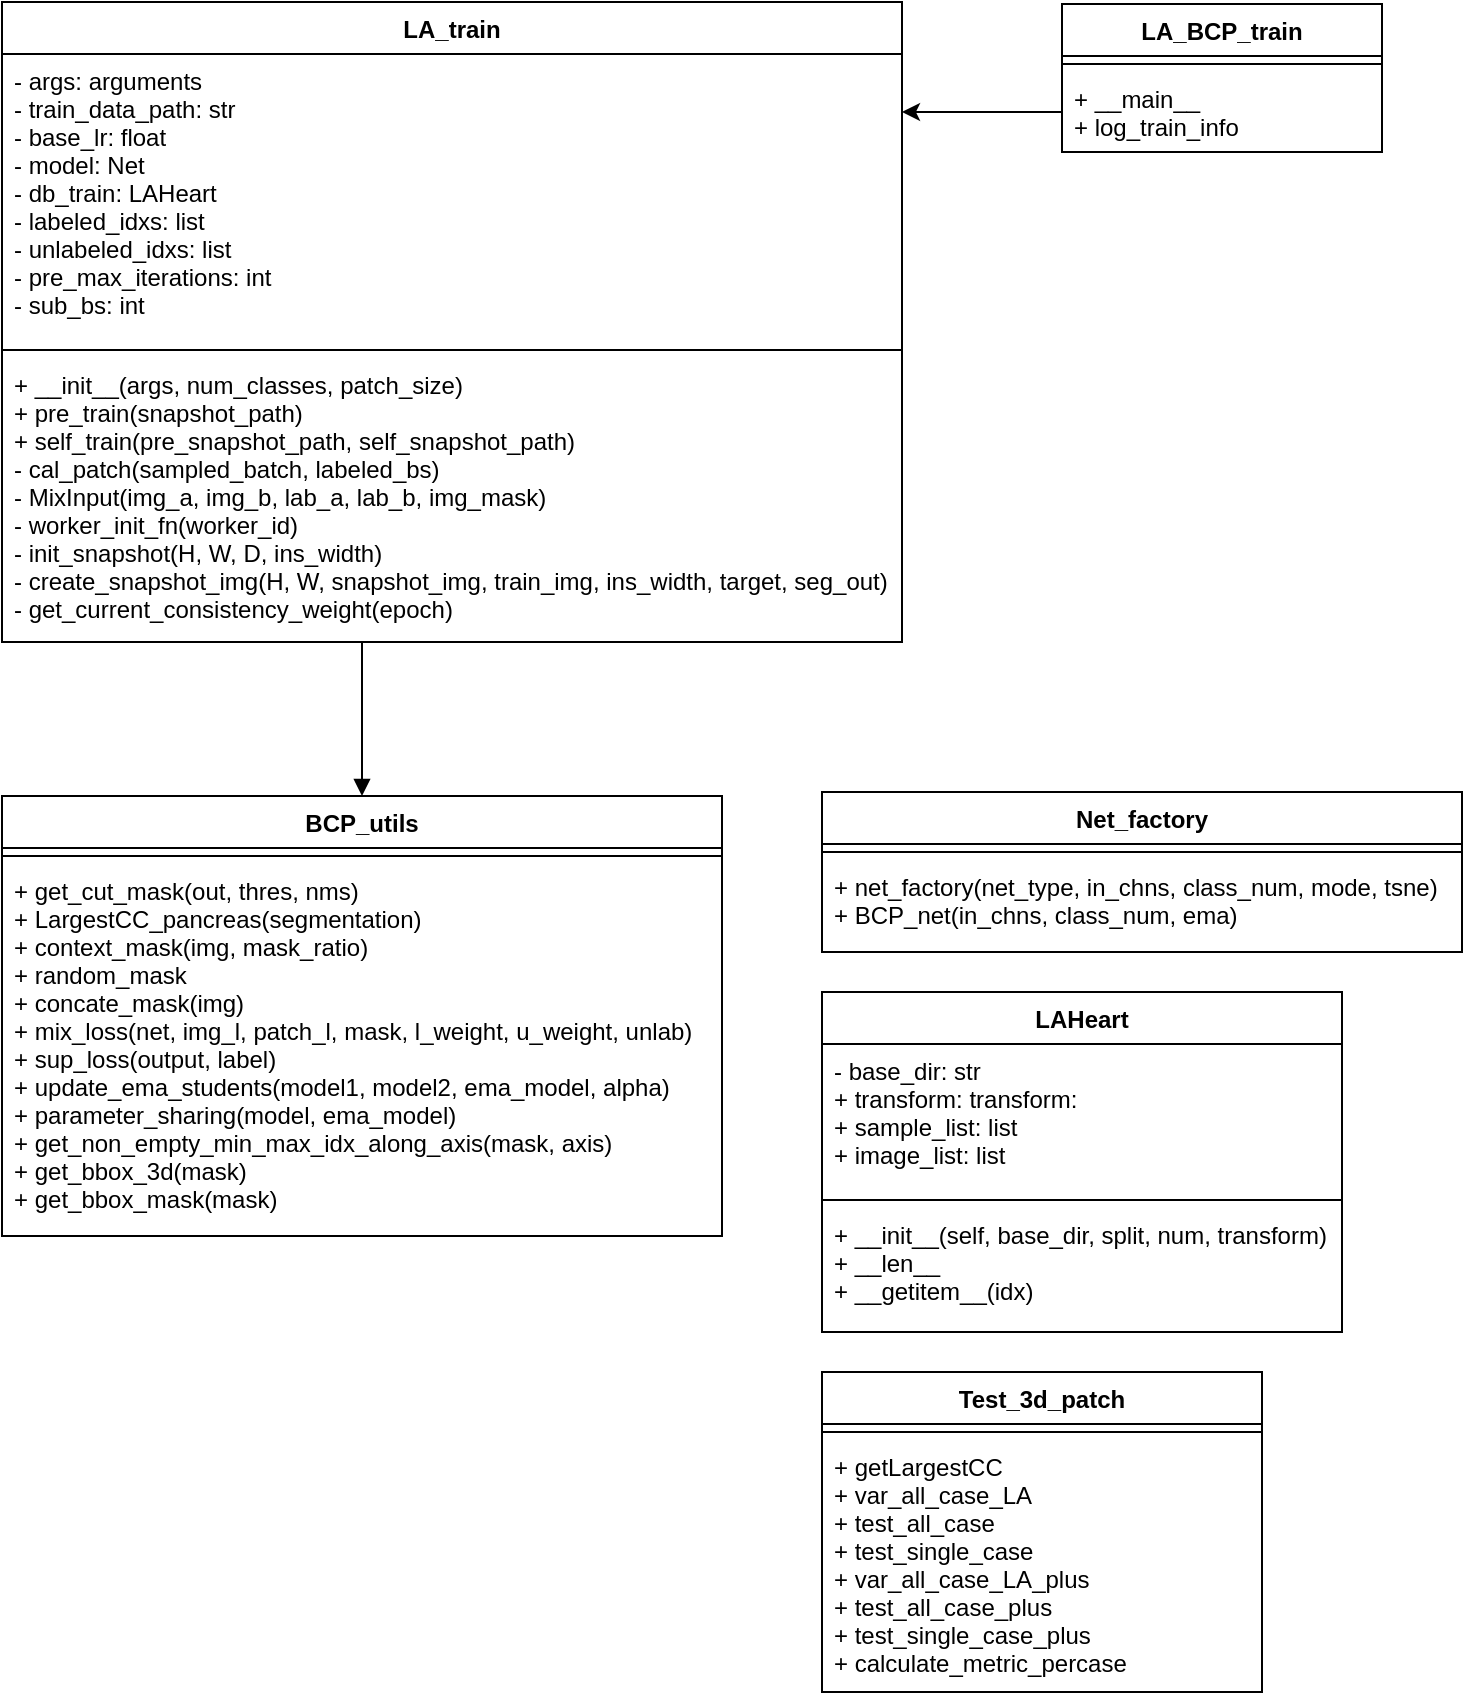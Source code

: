 <mxfile>
    <diagram id="UNuW0fMohpULheiETjqr" name="Page-1">
        <mxGraphModel dx="1336" dy="585" grid="1" gridSize="10" guides="1" tooltips="1" connect="1" arrows="1" fold="1" page="1" pageScale="1" pageWidth="850" pageHeight="1100" math="0" shadow="0">
            <root>
                <mxCell id="0"/>
                <mxCell id="1" parent="0"/>
                <mxCell id="2" value="LA_train" style="swimlane;fontStyle=1;align=center;verticalAlign=top;childLayout=stackLayout;horizontal=1;startSize=26;horizontalStack=0;resizeParent=1;resizeParentMax=0;resizeLast=0;collapsible=1;marginBottom=0;" parent="1" vertex="1">
                    <mxGeometry x="60" y="115" width="450" height="320" as="geometry"/>
                </mxCell>
                <mxCell id="3" value="- args: arguments&#10;- train_data_path: str&#10;- base_lr: float&#10;- model: Net&#10;- db_train: LAHeart&#10;- labeled_idxs: list&#10;- unlabeled_idxs: list&#10;- pre_max_iterations: int&#10;- sub_bs: int" style="text;strokeColor=none;fillColor=none;align=left;verticalAlign=top;spacingLeft=4;spacingRight=4;overflow=hidden;rotatable=0;points=[[0,0.5],[1,0.5]];portConstraint=eastwest;" parent="2" vertex="1">
                    <mxGeometry y="26" width="450" height="144" as="geometry"/>
                </mxCell>
                <mxCell id="4" value="" style="line;strokeWidth=1;fillColor=none;align=left;verticalAlign=middle;spacingTop=-1;spacingLeft=3;spacingRight=3;rotatable=0;labelPosition=right;points=[];portConstraint=eastwest;strokeColor=inherit;" parent="2" vertex="1">
                    <mxGeometry y="170" width="450" height="8" as="geometry"/>
                </mxCell>
                <mxCell id="5" value="+ __init__(args, num_classes, patch_size)&#10; + pre_train(snapshot_path)&#10; + self_train(pre_snapshot_path, self_snapshot_path)&#10; - cal_patch(sampled_batch, labeled_bs)&#10; - MixInput(img_a, img_b, lab_a, lab_b, img_mask)&#10; - worker_init_fn(worker_id)&#10; - init_snapshot(H, W, D, ins_width)&#10; - create_snapshot_img(H, W, snapshot_img, train_img, ins_width, target, seg_out)&#10; - get_current_consistency_weight(epoch)&#10;" style="text;strokeColor=none;fillColor=none;align=left;verticalAlign=top;spacingLeft=4;spacingRight=4;overflow=hidden;rotatable=0;points=[[0,0.5],[1,0.5]];portConstraint=eastwest;" parent="2" vertex="1">
                    <mxGeometry y="178" width="450" height="142" as="geometry"/>
                </mxCell>
                <mxCell id="6" value="LA_BCP_train" style="swimlane;fontStyle=1;align=center;verticalAlign=top;childLayout=stackLayout;horizontal=1;startSize=26;horizontalStack=0;resizeParent=1;resizeParentMax=0;resizeLast=0;collapsible=1;marginBottom=0;" vertex="1" parent="1">
                    <mxGeometry x="590" y="116" width="160" height="74" as="geometry"/>
                </mxCell>
                <mxCell id="8" value="" style="line;strokeWidth=1;fillColor=none;align=left;verticalAlign=middle;spacingTop=-1;spacingLeft=3;spacingRight=3;rotatable=0;labelPosition=right;points=[];portConstraint=eastwest;strokeColor=inherit;" vertex="1" parent="6">
                    <mxGeometry y="26" width="160" height="8" as="geometry"/>
                </mxCell>
                <mxCell id="9" value="+ __main__&#10;+ log_train_info" style="text;strokeColor=none;fillColor=none;align=left;verticalAlign=top;spacingLeft=4;spacingRight=4;overflow=hidden;rotatable=0;points=[[0,0.5],[1,0.5]];portConstraint=eastwest;" vertex="1" parent="6">
                    <mxGeometry y="34" width="160" height="40" as="geometry"/>
                </mxCell>
                <mxCell id="10" style="edgeStyle=none;html=1;exitX=0;exitY=0.5;exitDx=0;exitDy=0;" edge="1" parent="1" source="9">
                    <mxGeometry relative="1" as="geometry">
                        <mxPoint x="510" y="170" as="targetPoint"/>
                    </mxGeometry>
                </mxCell>
                <mxCell id="11" value="BCP_utils" style="swimlane;fontStyle=1;align=center;verticalAlign=top;childLayout=stackLayout;horizontal=1;startSize=26;horizontalStack=0;resizeParent=1;resizeParentMax=0;resizeLast=0;collapsible=1;marginBottom=0;" vertex="1" parent="1">
                    <mxGeometry x="60" y="512" width="360" height="220" as="geometry"/>
                </mxCell>
                <mxCell id="13" value="" style="line;strokeWidth=1;fillColor=none;align=left;verticalAlign=middle;spacingTop=-1;spacingLeft=3;spacingRight=3;rotatable=0;labelPosition=right;points=[];portConstraint=eastwest;strokeColor=inherit;" vertex="1" parent="11">
                    <mxGeometry y="26" width="360" height="8" as="geometry"/>
                </mxCell>
                <mxCell id="14" value="+ get_cut_mask(out, thres, nms)&#10;+ LargestCC_pancreas(segmentation)&#10;+ context_mask(img, mask_ratio)&#10;+ random_mask&#10;+ concate_mask(img)&#10;+ mix_loss(net, img_l, patch_l, mask, l_weight, u_weight, unlab)&#10;+ sup_loss(output, label)&#10;+ update_ema_students(model1, model2, ema_model, alpha)&#10;+ parameter_sharing(model, ema_model)&#10;+ get_non_empty_min_max_idx_along_axis(mask, axis)&#10;+ get_bbox_3d(mask)&#10;+ get_bbox_mask(mask)" style="text;strokeColor=none;fillColor=none;align=left;verticalAlign=top;spacingLeft=4;spacingRight=4;overflow=hidden;rotatable=0;points=[[0,0.5],[1,0.5]];portConstraint=eastwest;" vertex="1" parent="11">
                    <mxGeometry y="34" width="360" height="186" as="geometry"/>
                </mxCell>
                <mxCell id="18" value="" style="endArrow=block;endFill=1;html=1;edgeStyle=orthogonalEdgeStyle;align=left;verticalAlign=top;" edge="1" parent="1" target="11">
                    <mxGeometry x="-1" relative="1" as="geometry">
                        <mxPoint x="240" y="460" as="sourcePoint"/>
                        <mxPoint x="340" y="470" as="targetPoint"/>
                        <Array as="points">
                            <mxPoint x="240" y="430"/>
                            <mxPoint x="240" y="430"/>
                        </Array>
                    </mxGeometry>
                </mxCell>
                <mxCell id="20" value="Net_factory" style="swimlane;fontStyle=1;align=center;verticalAlign=top;childLayout=stackLayout;horizontal=1;startSize=26;horizontalStack=0;resizeParent=1;resizeParentMax=0;resizeLast=0;collapsible=1;marginBottom=0;" vertex="1" parent="1">
                    <mxGeometry x="470" y="510" width="320" height="80" as="geometry"/>
                </mxCell>
                <mxCell id="22" value="" style="line;strokeWidth=1;fillColor=none;align=left;verticalAlign=middle;spacingTop=-1;spacingLeft=3;spacingRight=3;rotatable=0;labelPosition=right;points=[];portConstraint=eastwest;strokeColor=inherit;" vertex="1" parent="20">
                    <mxGeometry y="26" width="320" height="8" as="geometry"/>
                </mxCell>
                <mxCell id="23" value="+ net_factory(net_type, in_chns, class_num, mode, tsne)&#10;+ BCP_net(in_chns, class_num, ema)" style="text;strokeColor=none;fillColor=none;align=left;verticalAlign=top;spacingLeft=4;spacingRight=4;overflow=hidden;rotatable=0;points=[[0,0.5],[1,0.5]];portConstraint=eastwest;" vertex="1" parent="20">
                    <mxGeometry y="34" width="320" height="46" as="geometry"/>
                </mxCell>
                <mxCell id="25" value="LAHeart" style="swimlane;fontStyle=1;align=center;verticalAlign=top;childLayout=stackLayout;horizontal=1;startSize=26;horizontalStack=0;resizeParent=1;resizeParentMax=0;resizeLast=0;collapsible=1;marginBottom=0;" vertex="1" parent="1">
                    <mxGeometry x="470" y="610" width="260" height="170" as="geometry"/>
                </mxCell>
                <mxCell id="26" value="- base_dir: str&#10;+ transform: transform:&#10;+ sample_list: list&#10;+ image_list: list" style="text;strokeColor=none;fillColor=none;align=left;verticalAlign=top;spacingLeft=4;spacingRight=4;overflow=hidden;rotatable=0;points=[[0,0.5],[1,0.5]];portConstraint=eastwest;" vertex="1" parent="25">
                    <mxGeometry y="26" width="260" height="74" as="geometry"/>
                </mxCell>
                <mxCell id="27" value="" style="line;strokeWidth=1;fillColor=none;align=left;verticalAlign=middle;spacingTop=-1;spacingLeft=3;spacingRight=3;rotatable=0;labelPosition=right;points=[];portConstraint=eastwest;strokeColor=inherit;" vertex="1" parent="25">
                    <mxGeometry y="100" width="260" height="8" as="geometry"/>
                </mxCell>
                <mxCell id="28" value="+ __init__(self, base_dir, split, num, transform)&#10;+ __len__&#10;+ __getitem__(idx)" style="text;strokeColor=none;fillColor=none;align=left;verticalAlign=top;spacingLeft=4;spacingRight=4;overflow=hidden;rotatable=0;points=[[0,0.5],[1,0.5]];portConstraint=eastwest;" vertex="1" parent="25">
                    <mxGeometry y="108" width="260" height="62" as="geometry"/>
                </mxCell>
                <mxCell id="29" value="Test_3d_patch" style="swimlane;fontStyle=1;align=center;verticalAlign=top;childLayout=stackLayout;horizontal=1;startSize=26;horizontalStack=0;resizeParent=1;resizeParentMax=0;resizeLast=0;collapsible=1;marginBottom=0;" vertex="1" parent="1">
                    <mxGeometry x="470" y="800" width="220" height="160" as="geometry"/>
                </mxCell>
                <mxCell id="31" value="" style="line;strokeWidth=1;fillColor=none;align=left;verticalAlign=middle;spacingTop=-1;spacingLeft=3;spacingRight=3;rotatable=0;labelPosition=right;points=[];portConstraint=eastwest;strokeColor=inherit;" vertex="1" parent="29">
                    <mxGeometry y="26" width="220" height="8" as="geometry"/>
                </mxCell>
                <mxCell id="32" value="+ getLargestCC&#10;+ var_all_case_LA&#10;+ test_all_case&#10;+ test_single_case&#10;+ var_all_case_LA_plus&#10;+ test_all_case_plus&#10;+ test_single_case_plus&#10;+ calculate_metric_percase" style="text;strokeColor=none;fillColor=none;align=left;verticalAlign=top;spacingLeft=4;spacingRight=4;overflow=hidden;rotatable=0;points=[[0,0.5],[1,0.5]];portConstraint=eastwest;" vertex="1" parent="29">
                    <mxGeometry y="34" width="220" height="126" as="geometry"/>
                </mxCell>
            </root>
        </mxGraphModel>
    </diagram>
</mxfile>